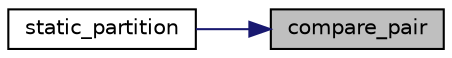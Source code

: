 digraph "compare_pair"
{
 // LATEX_PDF_SIZE
  edge [fontname="Helvetica",fontsize="10",labelfontname="Helvetica",labelfontsize="10"];
  node [fontname="Helvetica",fontsize="10",shape=record];
  rankdir="RL";
  Node1 [label="compare_pair",height=0.2,width=0.4,color="black", fillcolor="grey75", style="filled", fontcolor="black",tooltip=" "];
  Node1 -> Node2 [dir="back",color="midnightblue",fontsize="10",style="solid",fontname="Helvetica"];
  Node2 [label="static_partition",height=0.2,width=0.4,color="black", fillcolor="white", style="filled",URL="$superlu__defs_8h.html#a34718c4dfbfd0f2ee6341ffd0d132d34",tooltip=" "];
}
